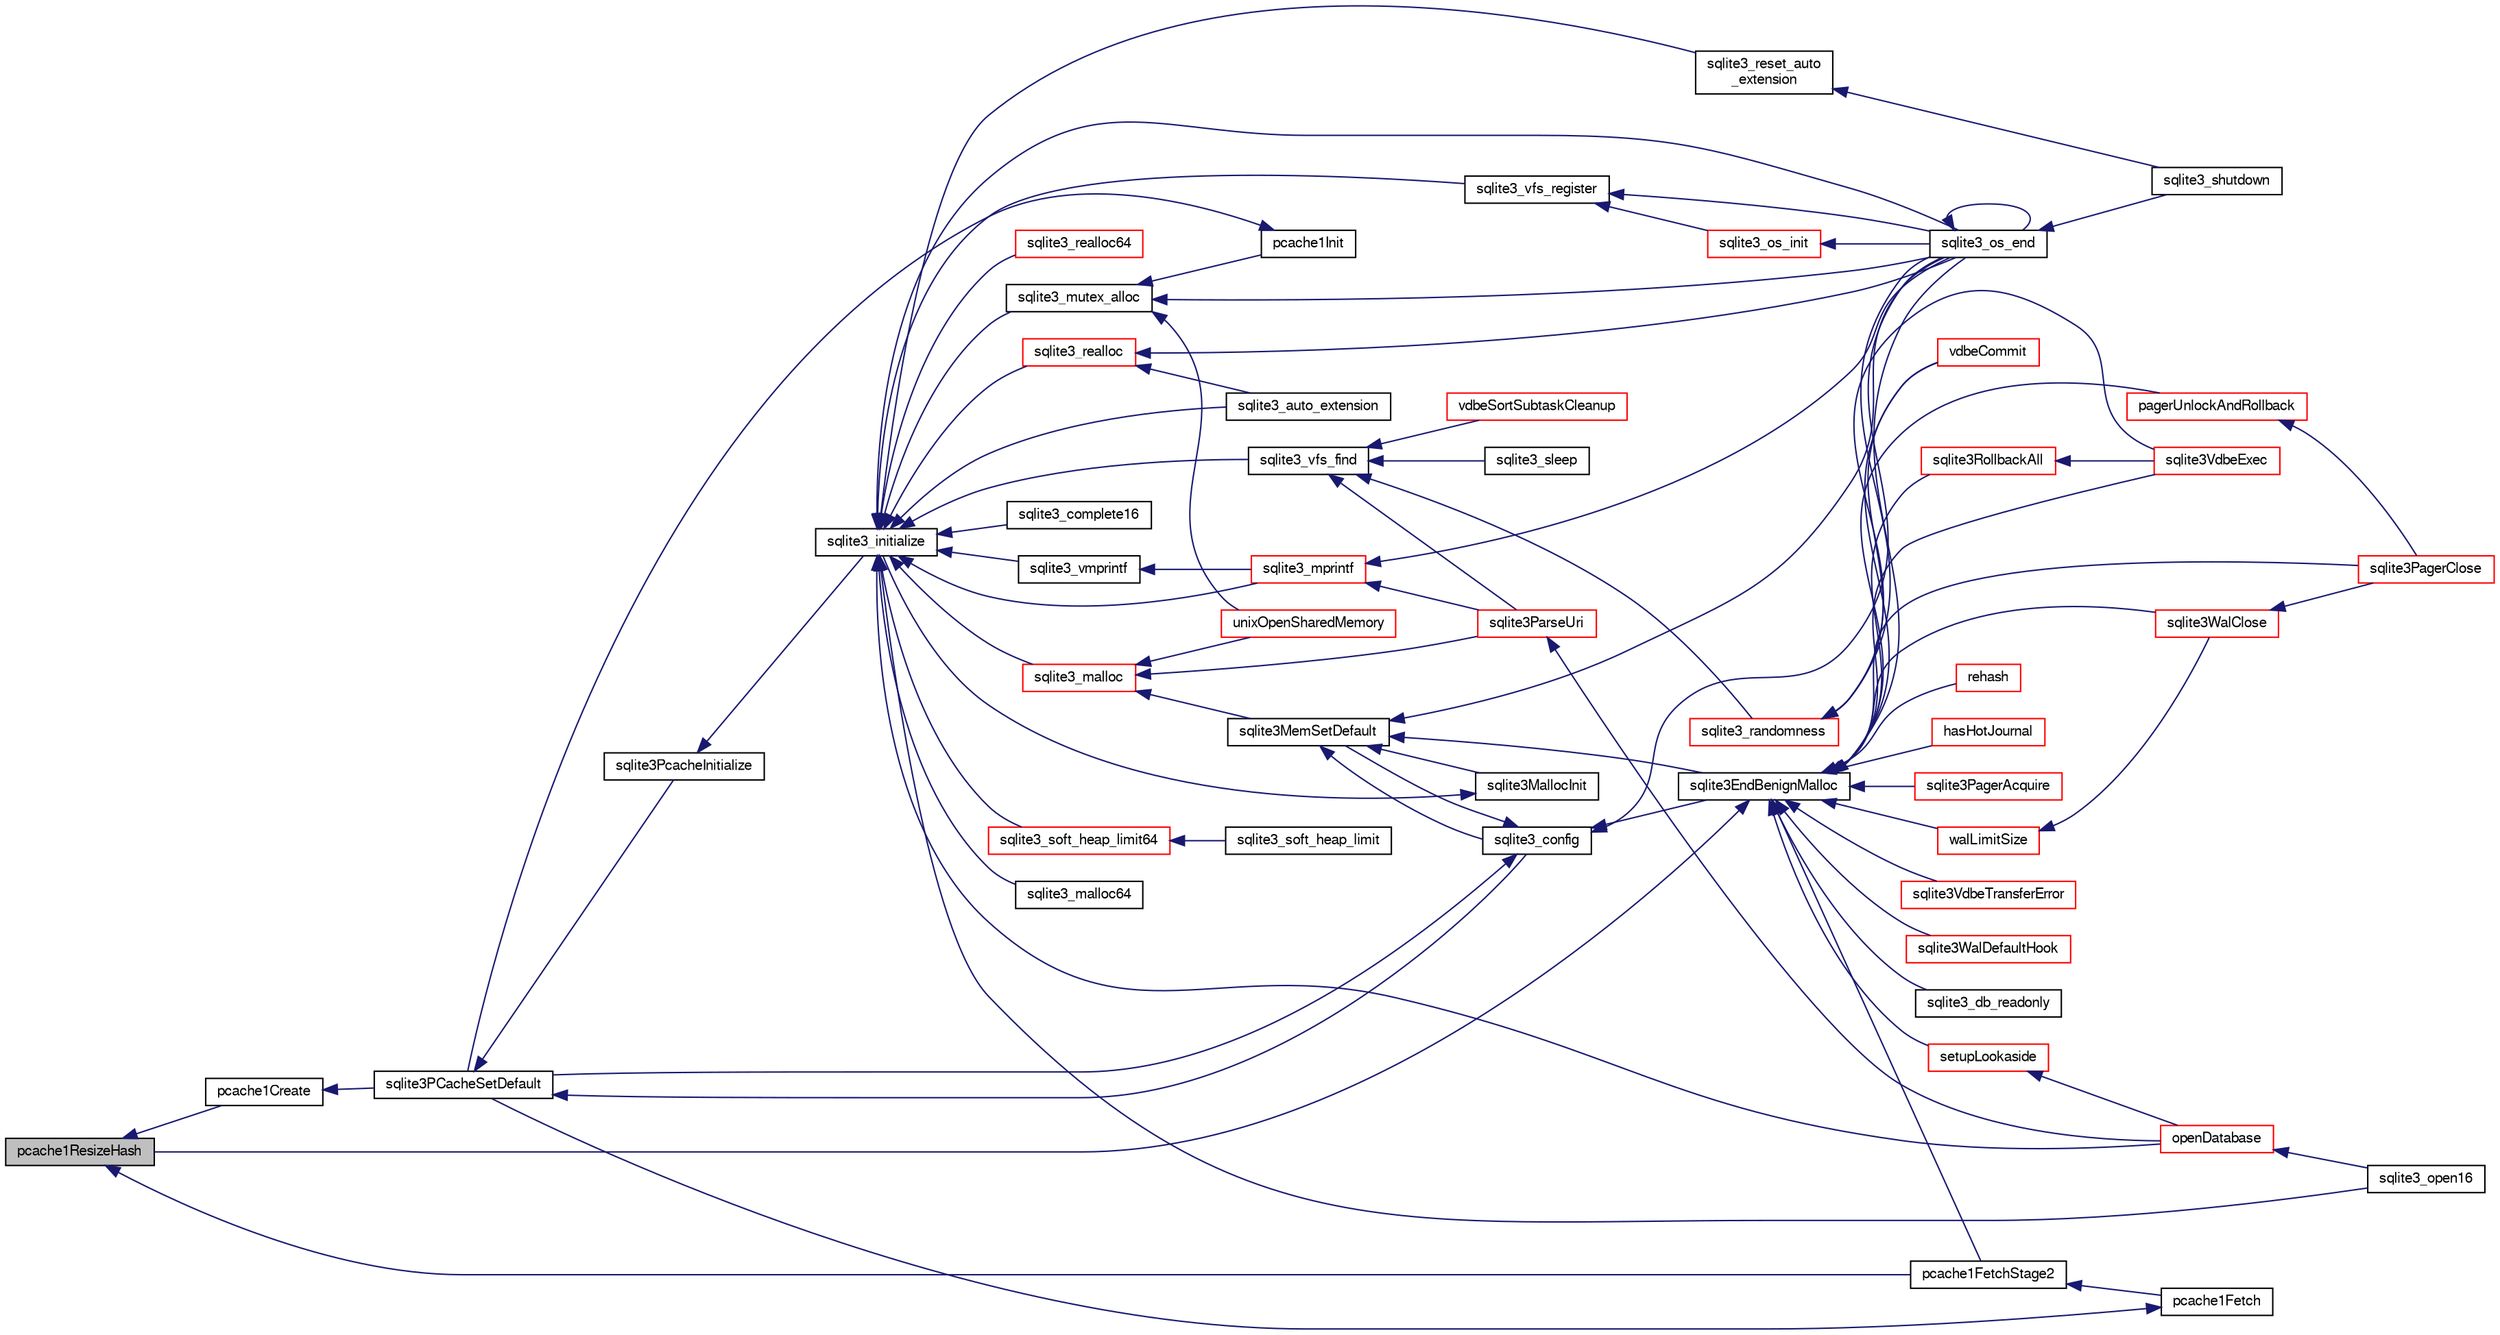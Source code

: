 digraph "pcache1ResizeHash"
{
  edge [fontname="FreeSans",fontsize="10",labelfontname="FreeSans",labelfontsize="10"];
  node [fontname="FreeSans",fontsize="10",shape=record];
  rankdir="LR";
  Node231238 [label="pcache1ResizeHash",height=0.2,width=0.4,color="black", fillcolor="grey75", style="filled", fontcolor="black"];
  Node231238 -> Node231239 [dir="back",color="midnightblue",fontsize="10",style="solid",fontname="FreeSans"];
  Node231239 [label="pcache1Create",height=0.2,width=0.4,color="black", fillcolor="white", style="filled",URL="$sqlite3_8c.html#a44cfeb7ecaf2b6aa54934d3deaee8919"];
  Node231239 -> Node231240 [dir="back",color="midnightblue",fontsize="10",style="solid",fontname="FreeSans"];
  Node231240 [label="sqlite3PCacheSetDefault",height=0.2,width=0.4,color="black", fillcolor="white", style="filled",URL="$sqlite3_8c.html#a91974afe7709a742451438556ee0c70c"];
  Node231240 -> Node231241 [dir="back",color="midnightblue",fontsize="10",style="solid",fontname="FreeSans"];
  Node231241 [label="sqlite3PcacheInitialize",height=0.2,width=0.4,color="black", fillcolor="white", style="filled",URL="$sqlite3_8c.html#a2902c61ddc88bea002c4d69fe4052b1f"];
  Node231241 -> Node231242 [dir="back",color="midnightblue",fontsize="10",style="solid",fontname="FreeSans"];
  Node231242 [label="sqlite3_initialize",height=0.2,width=0.4,color="black", fillcolor="white", style="filled",URL="$sqlite3_8h.html#ab0c0ee2d5d4cf8b28e9572296a8861df"];
  Node231242 -> Node231243 [dir="back",color="midnightblue",fontsize="10",style="solid",fontname="FreeSans"];
  Node231243 [label="sqlite3_vfs_find",height=0.2,width=0.4,color="black", fillcolor="white", style="filled",URL="$sqlite3_8h.html#ac201a26de3dfa1d6deb8069eb8d95627"];
  Node231243 -> Node231244 [dir="back",color="midnightblue",fontsize="10",style="solid",fontname="FreeSans"];
  Node231244 [label="sqlite3_randomness",height=0.2,width=0.4,color="red", fillcolor="white", style="filled",URL="$sqlite3_8h.html#aa452ad88657d4606e137b09c4e9315c7"];
  Node231244 -> Node231249 [dir="back",color="midnightblue",fontsize="10",style="solid",fontname="FreeSans"];
  Node231249 [label="sqlite3_os_end",height=0.2,width=0.4,color="black", fillcolor="white", style="filled",URL="$sqlite3_8h.html#a2288c95881ecca13d994e42b6a958906"];
  Node231249 -> Node231249 [dir="back",color="midnightblue",fontsize="10",style="solid",fontname="FreeSans"];
  Node231249 -> Node231250 [dir="back",color="midnightblue",fontsize="10",style="solid",fontname="FreeSans"];
  Node231250 [label="sqlite3_shutdown",height=0.2,width=0.4,color="black", fillcolor="white", style="filled",URL="$sqlite3_8h.html#aeaf9947fe863ba3d3aca061475e3af2e"];
  Node231244 -> Node231527 [dir="back",color="midnightblue",fontsize="10",style="solid",fontname="FreeSans"];
  Node231527 [label="vdbeCommit",height=0.2,width=0.4,color="red", fillcolor="white", style="filled",URL="$sqlite3_8c.html#a5d7f1e0625451b987728f600cfe1b92d"];
  Node231244 -> Node231258 [dir="back",color="midnightblue",fontsize="10",style="solid",fontname="FreeSans"];
  Node231258 [label="sqlite3VdbeExec",height=0.2,width=0.4,color="red", fillcolor="white", style="filled",URL="$sqlite3_8c.html#a8ce40a614bdc56719c4d642b1e4dfb21"];
  Node231243 -> Node231648 [dir="back",color="midnightblue",fontsize="10",style="solid",fontname="FreeSans"];
  Node231648 [label="vdbeSortSubtaskCleanup",height=0.2,width=0.4,color="red", fillcolor="white", style="filled",URL="$sqlite3_8c.html#abc8ce4c3ef58cc10f5b27642aab32b30"];
  Node231243 -> Node231651 [dir="back",color="midnightblue",fontsize="10",style="solid",fontname="FreeSans"];
  Node231651 [label="sqlite3ParseUri",height=0.2,width=0.4,color="red", fillcolor="white", style="filled",URL="$sqlite3_8c.html#aaa912f29a67460d8b2186c97056e8767"];
  Node231651 -> Node231493 [dir="back",color="midnightblue",fontsize="10",style="solid",fontname="FreeSans"];
  Node231493 [label="openDatabase",height=0.2,width=0.4,color="red", fillcolor="white", style="filled",URL="$sqlite3_8c.html#a6a9c3bc3a64234e863413f41db473758"];
  Node231493 -> Node231496 [dir="back",color="midnightblue",fontsize="10",style="solid",fontname="FreeSans"];
  Node231496 [label="sqlite3_open16",height=0.2,width=0.4,color="black", fillcolor="white", style="filled",URL="$sqlite3_8h.html#adbc401bb96713f32e553db32f6f3ca33"];
  Node231243 -> Node231652 [dir="back",color="midnightblue",fontsize="10",style="solid",fontname="FreeSans"];
  Node231652 [label="sqlite3_sleep",height=0.2,width=0.4,color="black", fillcolor="white", style="filled",URL="$sqlite3_8h.html#ad0c133ddbbecb6433f3c6ebef8966efa"];
  Node231242 -> Node231653 [dir="back",color="midnightblue",fontsize="10",style="solid",fontname="FreeSans"];
  Node231653 [label="sqlite3_vfs_register",height=0.2,width=0.4,color="black", fillcolor="white", style="filled",URL="$sqlite3_8h.html#a7184b289ccd4c4c7200589137d88c4ae"];
  Node231653 -> Node231654 [dir="back",color="midnightblue",fontsize="10",style="solid",fontname="FreeSans"];
  Node231654 [label="sqlite3_os_init",height=0.2,width=0.4,color="red", fillcolor="white", style="filled",URL="$sqlite3_8h.html#acebc2290d00a32d3afe2361f2979038b"];
  Node231654 -> Node231249 [dir="back",color="midnightblue",fontsize="10",style="solid",fontname="FreeSans"];
  Node231653 -> Node231249 [dir="back",color="midnightblue",fontsize="10",style="solid",fontname="FreeSans"];
  Node231242 -> Node231656 [dir="back",color="midnightblue",fontsize="10",style="solid",fontname="FreeSans"];
  Node231656 [label="sqlite3_mutex_alloc",height=0.2,width=0.4,color="black", fillcolor="white", style="filled",URL="$sqlite3_8h.html#aa3f89418cd18e99596435c958b29b650"];
  Node231656 -> Node231657 [dir="back",color="midnightblue",fontsize="10",style="solid",fontname="FreeSans"];
  Node231657 [label="unixOpenSharedMemory",height=0.2,width=0.4,color="red", fillcolor="white", style="filled",URL="$sqlite3_8c.html#a30775afa2e08ca6ddc7853326afed7c7"];
  Node231656 -> Node231249 [dir="back",color="midnightblue",fontsize="10",style="solid",fontname="FreeSans"];
  Node231656 -> Node231659 [dir="back",color="midnightblue",fontsize="10",style="solid",fontname="FreeSans"];
  Node231659 [label="pcache1Init",height=0.2,width=0.4,color="black", fillcolor="white", style="filled",URL="$sqlite3_8c.html#a05e9c1daf3dd812db1d769b69b20e069"];
  Node231659 -> Node231240 [dir="back",color="midnightblue",fontsize="10",style="solid",fontname="FreeSans"];
  Node231242 -> Node231660 [dir="back",color="midnightblue",fontsize="10",style="solid",fontname="FreeSans"];
  Node231660 [label="sqlite3_soft_heap_limit64",height=0.2,width=0.4,color="red", fillcolor="white", style="filled",URL="$sqlite3_8h.html#ab37b3a4d1652e3acb2c43d1252e6b852"];
  Node231660 -> Node231661 [dir="back",color="midnightblue",fontsize="10",style="solid",fontname="FreeSans"];
  Node231661 [label="sqlite3_soft_heap_limit",height=0.2,width=0.4,color="black", fillcolor="white", style="filled",URL="$sqlite3_8h.html#a18c3472581de3072201723e798524fdc"];
  Node231242 -> Node231662 [dir="back",color="midnightblue",fontsize="10",style="solid",fontname="FreeSans"];
  Node231662 [label="sqlite3_malloc",height=0.2,width=0.4,color="red", fillcolor="white", style="filled",URL="$sqlite3_8h.html#a510e31845345737f17d86ce0b2328356"];
  Node231662 -> Node231663 [dir="back",color="midnightblue",fontsize="10",style="solid",fontname="FreeSans"];
  Node231663 [label="sqlite3MemSetDefault",height=0.2,width=0.4,color="black", fillcolor="white", style="filled",URL="$sqlite3_8c.html#a162fbfd727e92c5f8f72625b5ff62549"];
  Node231663 -> Node231664 [dir="back",color="midnightblue",fontsize="10",style="solid",fontname="FreeSans"];
  Node231664 [label="sqlite3EndBenignMalloc",height=0.2,width=0.4,color="black", fillcolor="white", style="filled",URL="$sqlite3_8c.html#a4582127cc64d483dc66c7acf9d8d8fbb"];
  Node231664 -> Node231665 [dir="back",color="midnightblue",fontsize="10",style="solid",fontname="FreeSans"];
  Node231665 [label="rehash",height=0.2,width=0.4,color="red", fillcolor="white", style="filled",URL="$sqlite3_8c.html#a4851529638f6c7af16239ee6e2dcc628"];
  Node231664 -> Node231249 [dir="back",color="midnightblue",fontsize="10",style="solid",fontname="FreeSans"];
  Node231664 -> Node231238 [dir="back",color="midnightblue",fontsize="10",style="solid",fontname="FreeSans"];
  Node231664 -> Node231714 [dir="back",color="midnightblue",fontsize="10",style="solid",fontname="FreeSans"];
  Node231714 [label="pcache1FetchStage2",height=0.2,width=0.4,color="black", fillcolor="white", style="filled",URL="$sqlite3_8c.html#a30a4ee80ec88f9eb4ade1424d99585b5"];
  Node231714 -> Node231715 [dir="back",color="midnightblue",fontsize="10",style="solid",fontname="FreeSans"];
  Node231715 [label="pcache1Fetch",height=0.2,width=0.4,color="black", fillcolor="white", style="filled",URL="$sqlite3_8c.html#a745bc37e2a945b10e6b23a6fe6c35411"];
  Node231715 -> Node231240 [dir="back",color="midnightblue",fontsize="10",style="solid",fontname="FreeSans"];
  Node231664 -> Node231598 [dir="back",color="midnightblue",fontsize="10",style="solid",fontname="FreeSans"];
  Node231598 [label="pagerUnlockAndRollback",height=0.2,width=0.4,color="red", fillcolor="white", style="filled",URL="$sqlite3_8c.html#a02d96b7bf62c3b13ba905d168914518c"];
  Node231598 -> Node231599 [dir="back",color="midnightblue",fontsize="10",style="solid",fontname="FreeSans"];
  Node231599 [label="sqlite3PagerClose",height=0.2,width=0.4,color="red", fillcolor="white", style="filled",URL="$sqlite3_8c.html#af94b1f96b60689fd09422cce2c85f53f"];
  Node231664 -> Node231599 [dir="back",color="midnightblue",fontsize="10",style="solid",fontname="FreeSans"];
  Node231664 -> Node231716 [dir="back",color="midnightblue",fontsize="10",style="solid",fontname="FreeSans"];
  Node231716 [label="hasHotJournal",height=0.2,width=0.4,color="red", fillcolor="white", style="filled",URL="$sqlite3_8c.html#a875dc699b7a0e8ab6ba19170e5096d5e"];
  Node231664 -> Node231601 [dir="back",color="midnightblue",fontsize="10",style="solid",fontname="FreeSans"];
  Node231601 [label="sqlite3PagerAcquire",height=0.2,width=0.4,color="red", fillcolor="white", style="filled",URL="$sqlite3_8c.html#a22a53daafd2bd778cda390312651f994"];
  Node231664 -> Node231717 [dir="back",color="midnightblue",fontsize="10",style="solid",fontname="FreeSans"];
  Node231717 [label="walLimitSize",height=0.2,width=0.4,color="red", fillcolor="white", style="filled",URL="$sqlite3_8c.html#a7d814227c8fb4a3441c42e9f2fdade3b"];
  Node231717 -> Node231718 [dir="back",color="midnightblue",fontsize="10",style="solid",fontname="FreeSans"];
  Node231718 [label="sqlite3WalClose",height=0.2,width=0.4,color="red", fillcolor="white", style="filled",URL="$sqlite3_8c.html#abfd7d36ec6ea41ecb2717dd4c6b0571e"];
  Node231718 -> Node231599 [dir="back",color="midnightblue",fontsize="10",style="solid",fontname="FreeSans"];
  Node231664 -> Node231718 [dir="back",color="midnightblue",fontsize="10",style="solid",fontname="FreeSans"];
  Node231664 -> Node231527 [dir="back",color="midnightblue",fontsize="10",style="solid",fontname="FreeSans"];
  Node231664 -> Node231720 [dir="back",color="midnightblue",fontsize="10",style="solid",fontname="FreeSans"];
  Node231720 [label="sqlite3VdbeTransferError",height=0.2,width=0.4,color="red", fillcolor="white", style="filled",URL="$sqlite3_8c.html#aaf4a567b51602bb6d7bb150e6c72de69"];
  Node231664 -> Node231258 [dir="back",color="midnightblue",fontsize="10",style="solid",fontname="FreeSans"];
  Node231664 -> Node231721 [dir="back",color="midnightblue",fontsize="10",style="solid",fontname="FreeSans"];
  Node231721 [label="setupLookaside",height=0.2,width=0.4,color="red", fillcolor="white", style="filled",URL="$sqlite3_8c.html#a83e30e8059c0e1a0537a569a91ce81e5"];
  Node231721 -> Node231493 [dir="back",color="midnightblue",fontsize="10",style="solid",fontname="FreeSans"];
  Node231664 -> Node231476 [dir="back",color="midnightblue",fontsize="10",style="solid",fontname="FreeSans"];
  Node231476 [label="sqlite3RollbackAll",height=0.2,width=0.4,color="red", fillcolor="white", style="filled",URL="$sqlite3_8c.html#ad902dd388d73208539f557962e3fe6bb"];
  Node231476 -> Node231258 [dir="back",color="midnightblue",fontsize="10",style="solid",fontname="FreeSans"];
  Node231664 -> Node231723 [dir="back",color="midnightblue",fontsize="10",style="solid",fontname="FreeSans"];
  Node231723 [label="sqlite3WalDefaultHook",height=0.2,width=0.4,color="red", fillcolor="white", style="filled",URL="$sqlite3_8c.html#a4a9ed7c3fcab46b3d82eb79ede8c4f77"];
  Node231664 -> Node231725 [dir="back",color="midnightblue",fontsize="10",style="solid",fontname="FreeSans"];
  Node231725 [label="sqlite3_db_readonly",height=0.2,width=0.4,color="black", fillcolor="white", style="filled",URL="$sqlite3_8h.html#a96c378e7022e7a8a375e23f7fc662cdd"];
  Node231663 -> Node231726 [dir="back",color="midnightblue",fontsize="10",style="solid",fontname="FreeSans"];
  Node231726 [label="sqlite3MallocInit",height=0.2,width=0.4,color="black", fillcolor="white", style="filled",URL="$sqlite3_8c.html#a9e06f9e7cad0d83ce80ab493c9533552"];
  Node231726 -> Node231242 [dir="back",color="midnightblue",fontsize="10",style="solid",fontname="FreeSans"];
  Node231663 -> Node231249 [dir="back",color="midnightblue",fontsize="10",style="solid",fontname="FreeSans"];
  Node231663 -> Node231727 [dir="back",color="midnightblue",fontsize="10",style="solid",fontname="FreeSans"];
  Node231727 [label="sqlite3_config",height=0.2,width=0.4,color="black", fillcolor="white", style="filled",URL="$sqlite3_8h.html#a74ad420b6f26bc06a04ff6ecec8a8c91"];
  Node231727 -> Node231664 [dir="back",color="midnightblue",fontsize="10",style="solid",fontname="FreeSans"];
  Node231727 -> Node231663 [dir="back",color="midnightblue",fontsize="10",style="solid",fontname="FreeSans"];
  Node231727 -> Node231249 [dir="back",color="midnightblue",fontsize="10",style="solid",fontname="FreeSans"];
  Node231727 -> Node231240 [dir="back",color="midnightblue",fontsize="10",style="solid",fontname="FreeSans"];
  Node231662 -> Node231657 [dir="back",color="midnightblue",fontsize="10",style="solid",fontname="FreeSans"];
  Node231662 -> Node231651 [dir="back",color="midnightblue",fontsize="10",style="solid",fontname="FreeSans"];
  Node231242 -> Node231995 [dir="back",color="midnightblue",fontsize="10",style="solid",fontname="FreeSans"];
  Node231995 [label="sqlite3_malloc64",height=0.2,width=0.4,color="black", fillcolor="white", style="filled",URL="$sqlite3_8h.html#a12b7ee85e539ea28c130c5c75b96a82a"];
  Node231242 -> Node231996 [dir="back",color="midnightblue",fontsize="10",style="solid",fontname="FreeSans"];
  Node231996 [label="sqlite3_realloc",height=0.2,width=0.4,color="red", fillcolor="white", style="filled",URL="$sqlite3_8h.html#a627f0eeface58024ef47403d8cc76b35"];
  Node231996 -> Node231249 [dir="back",color="midnightblue",fontsize="10",style="solid",fontname="FreeSans"];
  Node231996 -> Node232012 [dir="back",color="midnightblue",fontsize="10",style="solid",fontname="FreeSans"];
  Node232012 [label="sqlite3_auto_extension",height=0.2,width=0.4,color="black", fillcolor="white", style="filled",URL="$sqlite3_8h.html#a85a95b45e94f6bcd52aa39b6acdb36d7"];
  Node231242 -> Node232014 [dir="back",color="midnightblue",fontsize="10",style="solid",fontname="FreeSans"];
  Node232014 [label="sqlite3_realloc64",height=0.2,width=0.4,color="red", fillcolor="white", style="filled",URL="$sqlite3_8h.html#afe88c85e9f864a3fd92941cad197245d"];
  Node231242 -> Node231802 [dir="back",color="midnightblue",fontsize="10",style="solid",fontname="FreeSans"];
  Node231802 [label="sqlite3_vmprintf",height=0.2,width=0.4,color="black", fillcolor="white", style="filled",URL="$sqlite3_8h.html#ac240de67ddf003828f16a6d9dd3fa3ca"];
  Node231802 -> Node231803 [dir="back",color="midnightblue",fontsize="10",style="solid",fontname="FreeSans"];
  Node231803 [label="sqlite3_mprintf",height=0.2,width=0.4,color="red", fillcolor="white", style="filled",URL="$sqlite3_8h.html#a9533933e57f7ccbb48c32041ce3a8862"];
  Node231803 -> Node231249 [dir="back",color="midnightblue",fontsize="10",style="solid",fontname="FreeSans"];
  Node231803 -> Node231651 [dir="back",color="midnightblue",fontsize="10",style="solid",fontname="FreeSans"];
  Node231242 -> Node231803 [dir="back",color="midnightblue",fontsize="10",style="solid",fontname="FreeSans"];
  Node231242 -> Node231249 [dir="back",color="midnightblue",fontsize="10",style="solid",fontname="FreeSans"];
  Node231242 -> Node232012 [dir="back",color="midnightblue",fontsize="10",style="solid",fontname="FreeSans"];
  Node231242 -> Node232114 [dir="back",color="midnightblue",fontsize="10",style="solid",fontname="FreeSans"];
  Node232114 [label="sqlite3_reset_auto\l_extension",height=0.2,width=0.4,color="black", fillcolor="white", style="filled",URL="$sqlite3_8h.html#ac33f4064ae6690cada7bdc89e8153ffc"];
  Node232114 -> Node231250 [dir="back",color="midnightblue",fontsize="10",style="solid",fontname="FreeSans"];
  Node231242 -> Node231979 [dir="back",color="midnightblue",fontsize="10",style="solid",fontname="FreeSans"];
  Node231979 [label="sqlite3_complete16",height=0.2,width=0.4,color="black", fillcolor="white", style="filled",URL="$sqlite3_8h.html#a3260341c2ef82787acca48414a1d03a1"];
  Node231242 -> Node231493 [dir="back",color="midnightblue",fontsize="10",style="solid",fontname="FreeSans"];
  Node231242 -> Node231496 [dir="back",color="midnightblue",fontsize="10",style="solid",fontname="FreeSans"];
  Node231240 -> Node231727 [dir="back",color="midnightblue",fontsize="10",style="solid",fontname="FreeSans"];
  Node231238 -> Node231714 [dir="back",color="midnightblue",fontsize="10",style="solid",fontname="FreeSans"];
}
